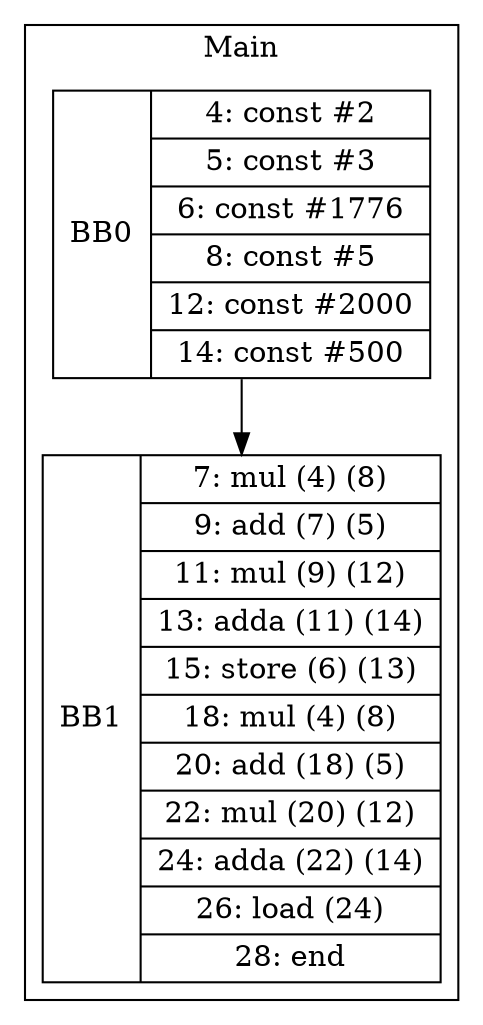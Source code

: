 digraph G {
node [shape=record];
subgraph cluster_main{
label = "Main";
BB0 [shape=record, label="<b>BB0|{4: const #2|5: const #3|6: const #1776|8: const #5|12: const #2000|14: const #500}"];
BB1 [shape=record, label="<b>BB1|{7: mul (4) (8)|9: add (7) (5)|11: mul (9) (12)|13: adda (11) (14)|15: store (6) (13)|18: mul (4) (8)|20: add (18) (5)|22: mul (20) (12)|24: adda (22) (14)|26: load (24)|28: end}"];
}
BB0:s -> BB1:n ;
}
